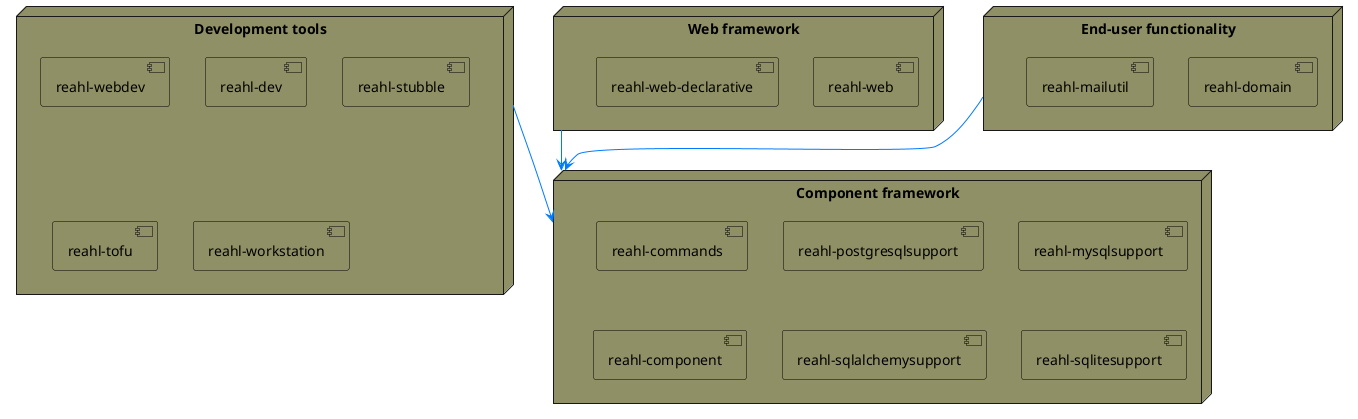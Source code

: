 ' Copyright 2018 Reahl Software Services (Pty) Ltd. All rights reserved.

@startuml

skinparam class {
 ArrowColor #007bff
}
skinparam node {
 BackgroundColor #909066ff
}
skinparam component {
 BackgroundColor #909066ff
 BorderColor Black
}

node "Web framework" as WF{
 component "reahl-web"
 component "reahl-web-declarative"
}

node "End-user functionality" as EUF{
component "reahl-domain"
component "reahl-domain"
component "reahl-mailutil"
}

node "Development tools" as DT{
component "reahl-webdev"
component "reahl-dev"
component "reahl-stubble"
component "reahl-tofu"
component "reahl-workstation"
}

node "Component framework" as CF{
component "reahl-commands"
component "reahl-postgresqlsupport"
component "reahl-mysqlsupport"
component "reahl-component"
component "reahl-sqlalchemysupport"
component "reahl-sqlitesupport"
}
WF --> CF
EUF --> CF
DT --> CF

@enduml

